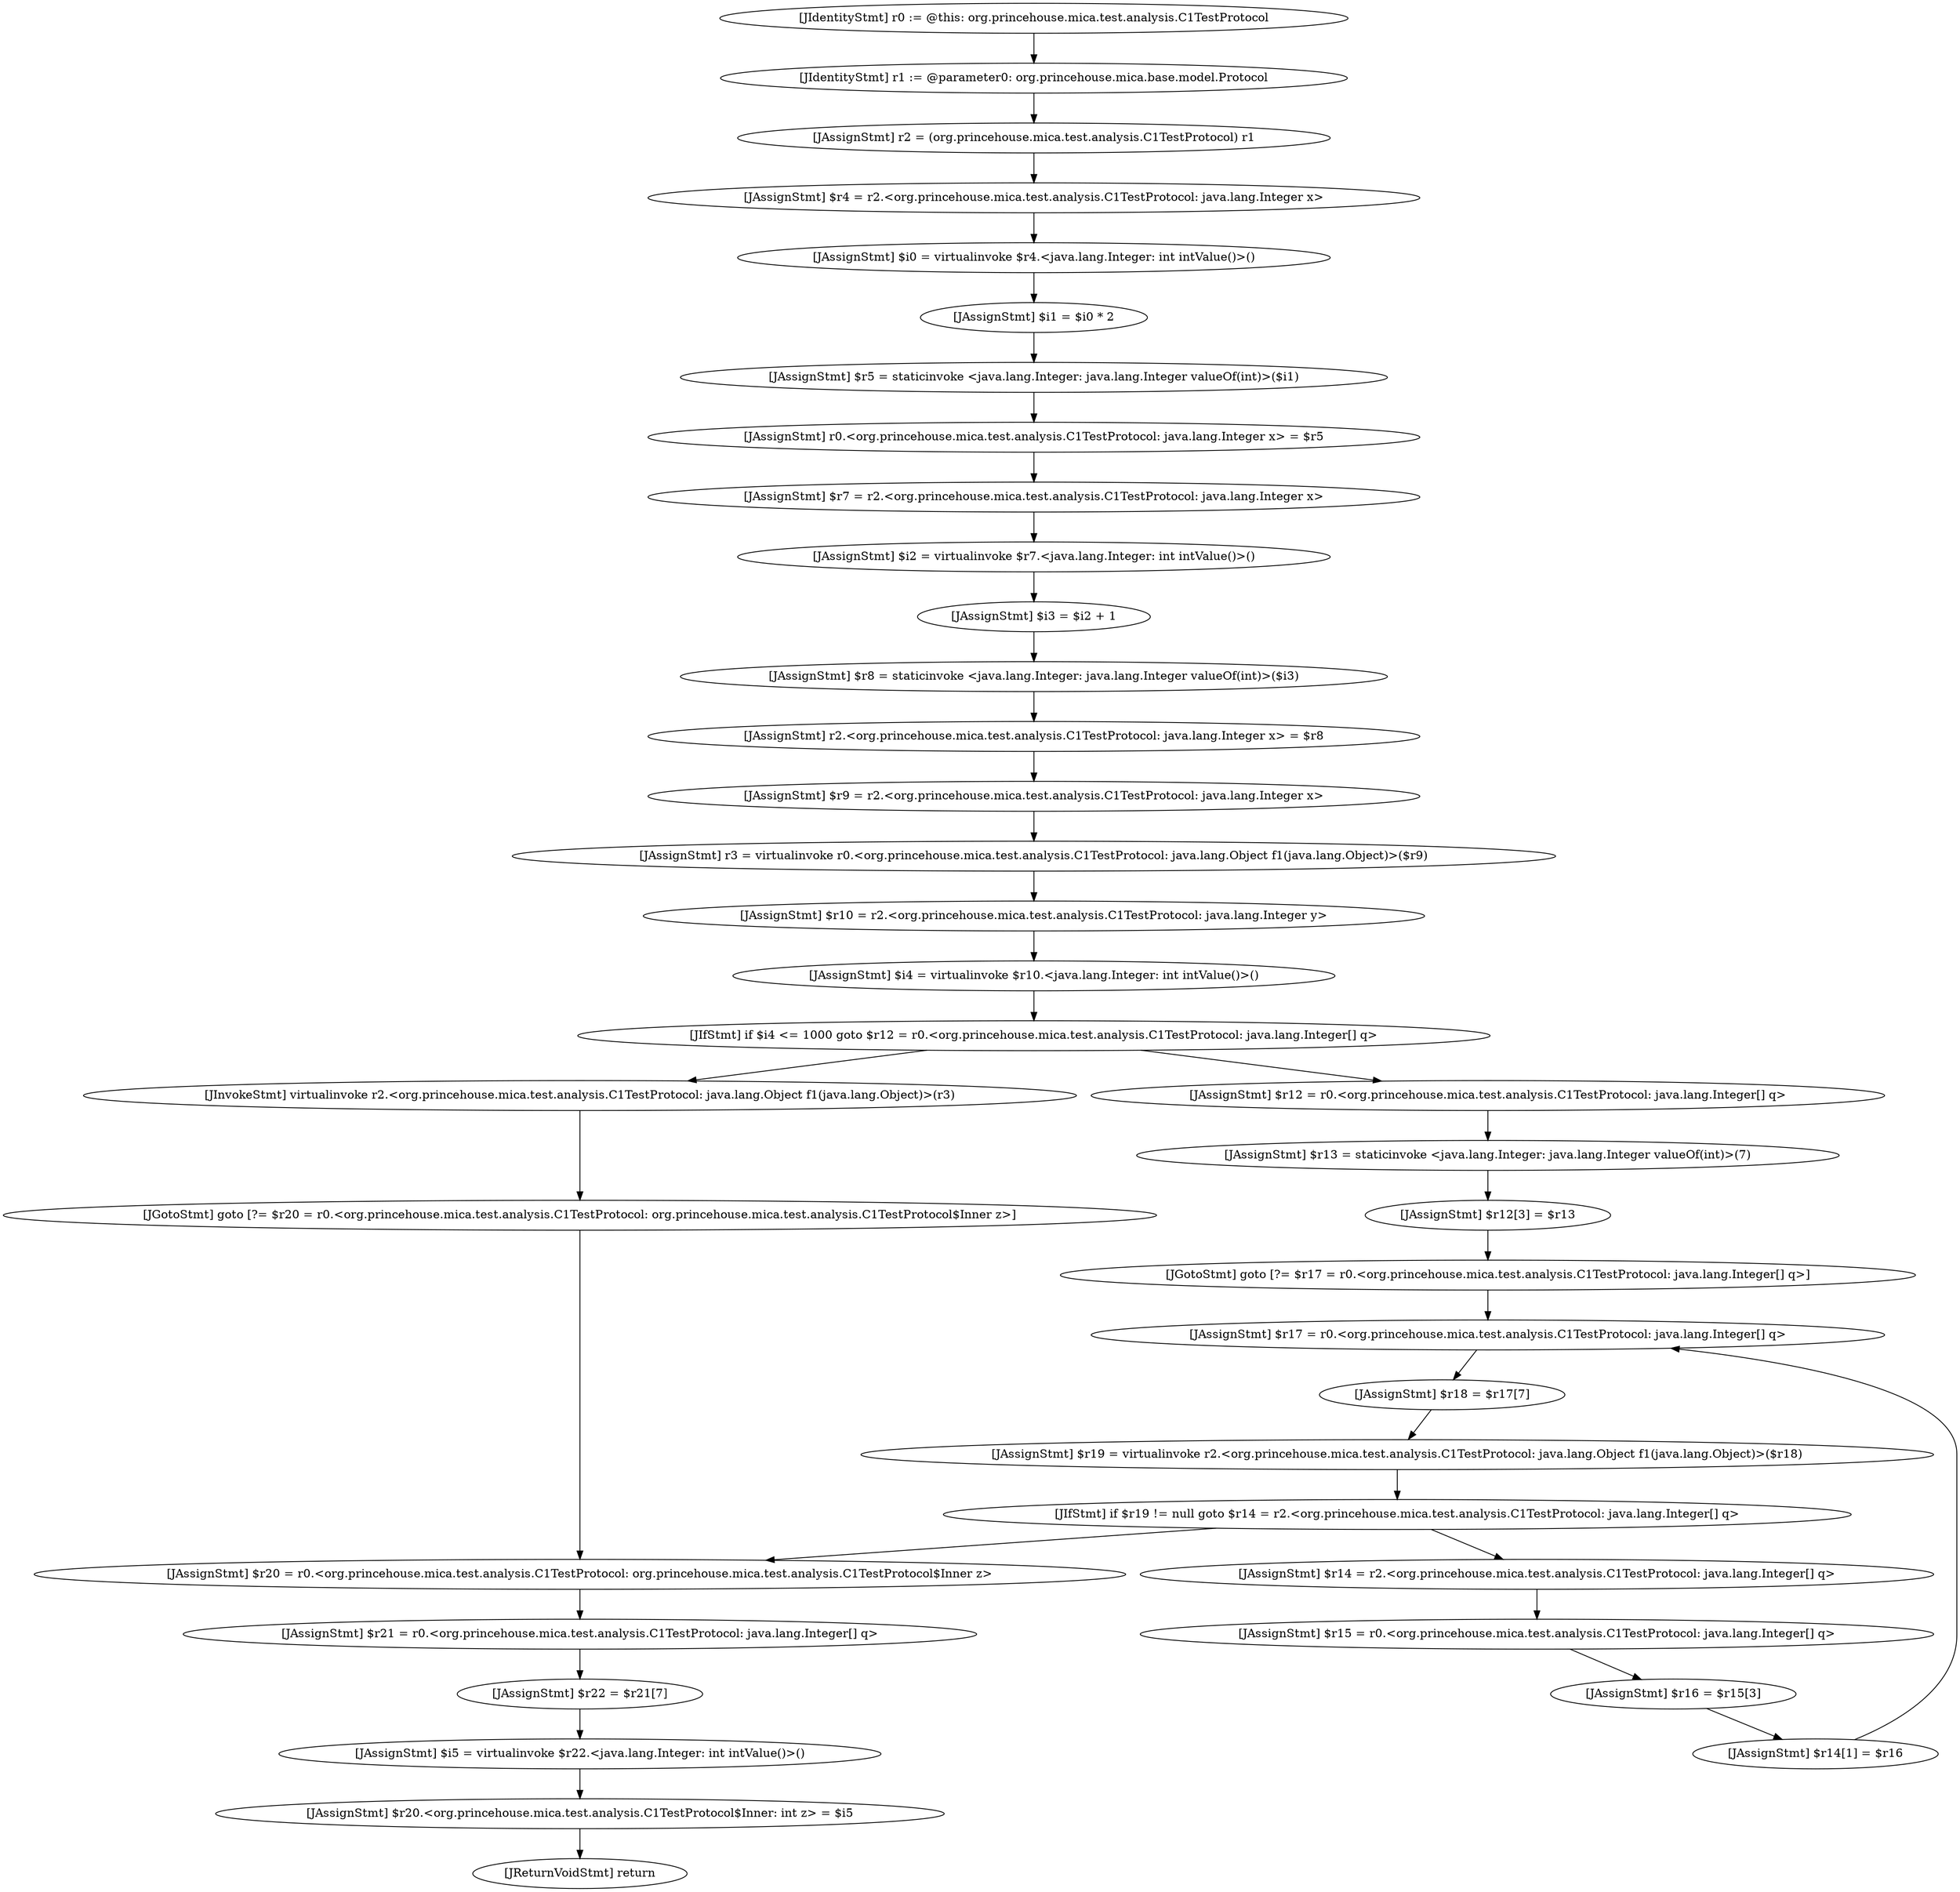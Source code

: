 digraph G {
  184313008 [label = "[JIdentityStmt] r0 := @this: org.princehouse.mica.test.analysis.C1TestProtocol"];
  -2119334016 [label = "[JIdentityStmt] r1 := @parameter0: org.princehouse.mica.base.model.Protocol"];
  -1743431063 [label = "[JAssignStmt] r2 = (org.princehouse.mica.test.analysis.C1TestProtocol) r1"];
  720705103 [label = "[JAssignStmt] $r4 = r2.<org.princehouse.mica.test.analysis.C1TestProtocol: java.lang.Integer x>"];
  -378830351 [label = "[JAssignStmt] $i0 = virtualinvoke $r4.<java.lang.Integer: int intValue()>()"];
  687206119 [label = "[JAssignStmt] $i1 = $i0 * 2"];
  1497839872 [label = "[JAssignStmt] $r5 = staticinvoke <java.lang.Integer: java.lang.Integer valueOf(int)>($i1)"];
  -1763828142 [label = "[JAssignStmt] r0.<org.princehouse.mica.test.analysis.C1TestProtocol: java.lang.Integer x> = $r5"];
  1081064722 [label = "[JAssignStmt] $r7 = r2.<org.princehouse.mica.test.analysis.C1TestProtocol: java.lang.Integer x>"];
  1708785974 [label = "[JAssignStmt] $i2 = virtualinvoke $r7.<java.lang.Integer: int intValue()>()"];
  1390118699 [label = "[JAssignStmt] $i3 = $i2 + 1"];
  -1368723903 [label = "[JAssignStmt] $r8 = staticinvoke <java.lang.Integer: java.lang.Integer valueOf(int)>($i3)"];
  1388636691 [label = "[JAssignStmt] r2.<org.princehouse.mica.test.analysis.C1TestProtocol: java.lang.Integer x> = $r8"];
  1321304468 [label = "[JAssignStmt] $r9 = r2.<org.princehouse.mica.test.analysis.C1TestProtocol: java.lang.Integer x>"];
  -960003735 [label = "[JAssignStmt] r3 = virtualinvoke r0.<org.princehouse.mica.test.analysis.C1TestProtocol: java.lang.Object f1(java.lang.Object)>($r9)"];
  1401129191 [label = "[JAssignStmt] $r10 = r2.<org.princehouse.mica.test.analysis.C1TestProtocol: java.lang.Integer y>"];
  550768112 [label = "[JAssignStmt] $i4 = virtualinvoke $r10.<java.lang.Integer: int intValue()>()"];
  1426943174 [label = "[JIfStmt] if $i4 <= 1000 goto $r12 = r0.<org.princehouse.mica.test.analysis.C1TestProtocol: java.lang.Integer[] q>"];
  -1252166270 [label = "[JInvokeStmt] virtualinvoke r2.<org.princehouse.mica.test.analysis.C1TestProtocol: java.lang.Object f1(java.lang.Object)>(r3)"];
  -1804537631 [label = "[JGotoStmt] goto [?= $r20 = r0.<org.princehouse.mica.test.analysis.C1TestProtocol: org.princehouse.mica.test.analysis.C1TestProtocol$Inner z>]"];
  -1061451247 [label = "[JAssignStmt] $r12 = r0.<org.princehouse.mica.test.analysis.C1TestProtocol: java.lang.Integer[] q>"];
  1367290096 [label = "[JAssignStmt] $r13 = staticinvoke <java.lang.Integer: java.lang.Integer valueOf(int)>(7)"];
  -1815033178 [label = "[JAssignStmt] $r12[3] = $r13"];
  -911870007 [label = "[JGotoStmt] goto [?= $r17 = r0.<org.princehouse.mica.test.analysis.C1TestProtocol: java.lang.Integer[] q>]"];
  98341073 [label = "[JAssignStmt] $r14 = r2.<org.princehouse.mica.test.analysis.C1TestProtocol: java.lang.Integer[] q>"];
  1646758932 [label = "[JAssignStmt] $r15 = r0.<org.princehouse.mica.test.analysis.C1TestProtocol: java.lang.Integer[] q>"];
  -746855860 [label = "[JAssignStmt] $r16 = $r15[3]"];
  -1794026967 [label = "[JAssignStmt] $r14[1] = $r16"];
  588920854 [label = "[JAssignStmt] $r17 = r0.<org.princehouse.mica.test.analysis.C1TestProtocol: java.lang.Integer[] q>"];
  -45731576 [label = "[JAssignStmt] $r18 = $r17[7]"];
  -360940900 [label = "[JAssignStmt] $r19 = virtualinvoke r2.<org.princehouse.mica.test.analysis.C1TestProtocol: java.lang.Object f1(java.lang.Object)>($r18)"];
  -2047398894 [label = "[JIfStmt] if $r19 != null goto $r14 = r2.<org.princehouse.mica.test.analysis.C1TestProtocol: java.lang.Integer[] q>"];
  531423998 [label = "[JAssignStmt] $r20 = r0.<org.princehouse.mica.test.analysis.C1TestProtocol: org.princehouse.mica.test.analysis.C1TestProtocol$Inner z>"];
  250846767 [label = "[JAssignStmt] $r21 = r0.<org.princehouse.mica.test.analysis.C1TestProtocol: java.lang.Integer[] q>"];
  -2019097816 [label = "[JAssignStmt] $r22 = $r21[7]"];
  267892912 [label = "[JAssignStmt] $i5 = virtualinvoke $r22.<java.lang.Integer: int intValue()>()"];
  775196312 [label = "[JAssignStmt] $r20.<org.princehouse.mica.test.analysis.C1TestProtocol$Inner: int z> = $i5"];
  317226318 [label = "[JReturnVoidStmt] return"];
  184313008 -> -2119334016;
  -2119334016 -> -1743431063;
  -1743431063 -> 720705103;
  720705103 -> -378830351;
  -378830351 -> 687206119;
  687206119 -> 1497839872;
  1497839872 -> -1763828142;
  -1763828142 -> 1081064722;
  1081064722 -> 1708785974;
  1708785974 -> 1390118699;
  1390118699 -> -1368723903;
  -1368723903 -> 1388636691;
  1388636691 -> 1321304468;
  1321304468 -> -960003735;
  -960003735 -> 1401129191;
  1401129191 -> 550768112;
  550768112 -> 1426943174;
  1426943174 -> -1252166270;
  1426943174 -> -1061451247;
  -1252166270 -> -1804537631;
  -1804537631 -> 531423998;
  -1061451247 -> 1367290096;
  1367290096 -> -1815033178;
  -1815033178 -> -911870007;
  -911870007 -> 588920854;
  98341073 -> 1646758932;
  1646758932 -> -746855860;
  -746855860 -> -1794026967;
  -1794026967 -> 588920854;
  588920854 -> -45731576;
  -45731576 -> -360940900;
  -360940900 -> -2047398894;
  -2047398894 -> 531423998;
  -2047398894 -> 98341073;
  531423998 -> 250846767;
  250846767 -> -2019097816;
  -2019097816 -> 267892912;
  267892912 -> 775196312;
  775196312 -> 317226318;
}
